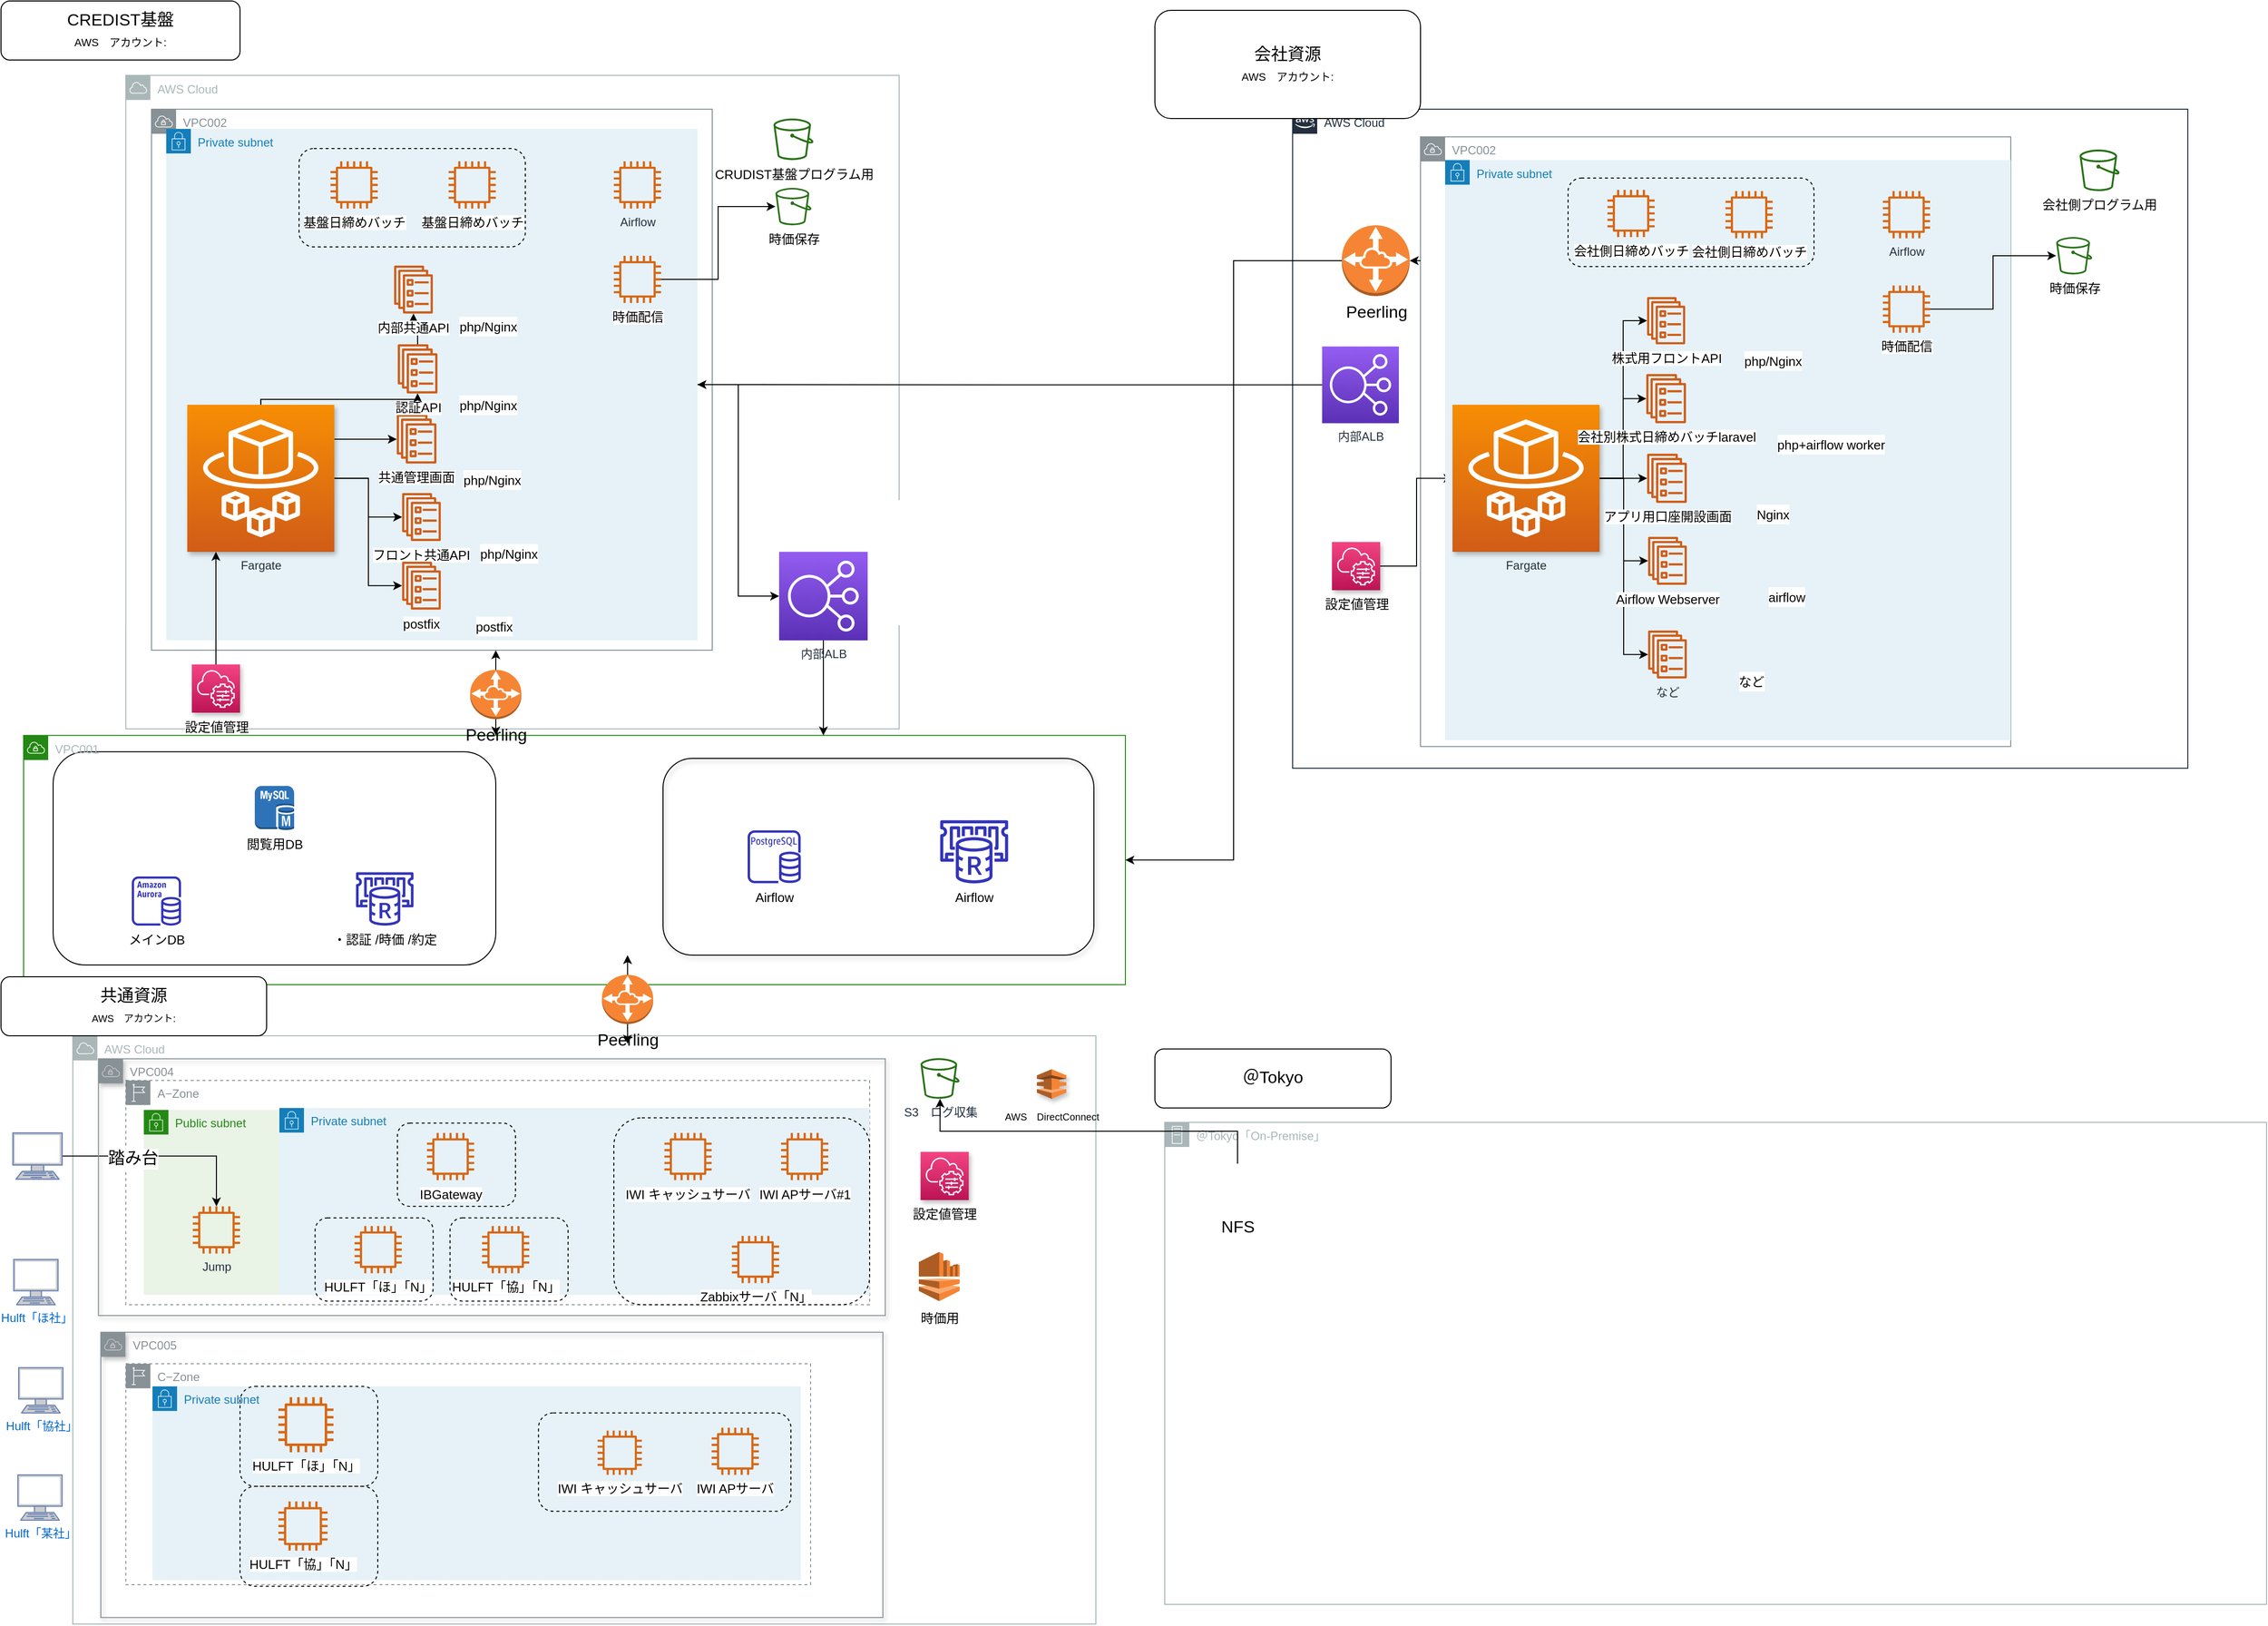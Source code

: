 <mxfile version="13.10.8" type="github">
  <diagram id="iOST615IHTNVgp9ad1BZ" name="ページ1">
    <mxGraphModel dx="1310" dy="762" grid="1" gridSize="10" guides="1" tooltips="1" connect="1" arrows="1" fold="1" page="1" pageScale="1" pageWidth="1169" pageHeight="1654" math="0" shadow="0">
      <root>
        <mxCell id="0" />
        <mxCell id="1" parent="0" />
        <mxCell id="qhyCkcI-EQekB4RhnL2D-282" value="AWS Cloud" style="points=[[0,0],[0.25,0],[0.5,0],[0.75,0],[1,0],[1,0.25],[1,0.5],[1,0.75],[1,1],[0.75,1],[0.5,1],[0.25,1],[0,1],[0,0.75],[0,0.5],[0,0.25]];outlineConnect=0;gradientColor=none;html=1;whiteSpace=wrap;fontSize=12;fontStyle=0;shape=mxgraph.aws4.group;grIcon=mxgraph.aws4.group_aws_cloud_alt;strokeColor=#232F3E;fillColor=none;verticalAlign=top;align=left;spacingLeft=30;fontColor=#232F3E;dashed=0;shadow=0;" vertex="1" parent="1">
          <mxGeometry x="1320" y="110" width="910" height="670" as="geometry" />
        </mxCell>
        <mxCell id="qhyCkcI-EQekB4RhnL2D-229" value="VPC002" style="outlineConnect=0;gradientColor=none;html=1;whiteSpace=wrap;fontSize=12;fontStyle=0;shape=mxgraph.aws4.group;grIcon=mxgraph.aws4.group_vpc;strokeColor=#879196;fillColor=none;verticalAlign=top;align=left;spacingLeft=30;fontColor=#879196;dashed=0;" vertex="1" parent="1">
          <mxGeometry x="1450" y="138.14" width="600" height="619.74" as="geometry" />
        </mxCell>
        <mxCell id="qhyCkcI-EQekB4RhnL2D-194" value="AWS Cloud" style="outlineConnect=0;gradientColor=none;html=1;whiteSpace=wrap;fontSize=12;fontStyle=0;shape=mxgraph.aws4.group;grIcon=mxgraph.aws4.group_aws_cloud;strokeColor=#AAB7B8;fillColor=none;verticalAlign=top;align=left;spacingLeft=30;fontColor=#AAB7B8;dashed=0;shadow=0;" vertex="1" parent="1">
          <mxGeometry x="133.86" y="75.6" width="786.14" height="664.4" as="geometry" />
        </mxCell>
        <mxCell id="qhyCkcI-EQekB4RhnL2D-16" value="" style="rounded=1;whiteSpace=wrap;html=1;fillColor=none;shadow=0;" vertex="1" parent="1">
          <mxGeometry x="60" y="763.31" width="450" height="216.69" as="geometry" />
        </mxCell>
        <mxCell id="qhyCkcI-EQekB4RhnL2D-19" value="" style="rounded=1;whiteSpace=wrap;html=1;shadow=1;fillColor=none;" vertex="1" parent="1">
          <mxGeometry x="680" y="770" width="438" height="200" as="geometry" />
        </mxCell>
        <mxCell id="qhyCkcI-EQekB4RhnL2D-156" value="AWS Cloud" style="outlineConnect=0;gradientColor=none;html=1;whiteSpace=wrap;fontSize=12;fontStyle=0;shape=mxgraph.aws4.group;grIcon=mxgraph.aws4.group_aws_cloud;strokeColor=#AAB7B8;fillColor=none;verticalAlign=top;align=left;spacingLeft=30;fontColor=#AAB7B8;dashed=0;shadow=0;" vertex="1" parent="1">
          <mxGeometry x="80" y="1052" width="1040" height="598" as="geometry" />
        </mxCell>
        <mxCell id="qhyCkcI-EQekB4RhnL2D-147" value="Private subnet" style="points=[[0,0],[0.25,0],[0.5,0],[0.75,0],[1,0],[1,0.25],[1,0.5],[1,0.75],[1,1],[0.75,1],[0.5,1],[0.25,1],[0,1],[0,0.75],[0,0.5],[0,0.25]];outlineConnect=0;gradientColor=none;html=1;whiteSpace=wrap;fontSize=12;fontStyle=0;shape=mxgraph.aws4.group;grIcon=mxgraph.aws4.group_security_group;grStroke=0;strokeColor=#147EBA;fillColor=#E6F2F8;verticalAlign=top;align=left;spacingLeft=30;fontColor=#147EBA;dashed=0;shadow=0;" vertex="1" parent="1">
          <mxGeometry x="161" y="1408.4" width="659" height="197" as="geometry" />
        </mxCell>
        <mxCell id="qhyCkcI-EQekB4RhnL2D-140" value="Public subnet" style="points=[[0,0],[0.25,0],[0.5,0],[0.75,0],[1,0],[1,0.25],[1,0.5],[1,0.75],[1,1],[0.75,1],[0.5,1],[0.25,1],[0,1],[0,0.75],[0,0.5],[0,0.25]];outlineConnect=0;gradientColor=none;html=1;whiteSpace=wrap;fontSize=12;fontStyle=0;shape=mxgraph.aws4.group;grIcon=mxgraph.aws4.group_security_group;grStroke=0;strokeColor=#248814;fillColor=#E9F3E6;verticalAlign=top;align=left;spacingLeft=30;fontColor=#248814;dashed=0;shadow=0;" vertex="1" parent="1">
          <mxGeometry x="152.22" y="1127.4" width="137.78" height="188" as="geometry" />
        </mxCell>
        <mxCell id="qhyCkcI-EQekB4RhnL2D-30" value="A−Zone" style="outlineConnect=0;gradientColor=none;html=1;whiteSpace=wrap;fontSize=12;fontStyle=0;shape=mxgraph.aws4.group;grIcon=mxgraph.aws4.group_region;strokeColor=#879196;fillColor=none;verticalAlign=top;align=left;spacingLeft=30;fontColor=#879196;dashed=1;shadow=0;" vertex="1" parent="1">
          <mxGeometry x="133.86" y="1097.4" width="756.14" height="228" as="geometry" />
        </mxCell>
        <mxCell id="qhyCkcI-EQekB4RhnL2D-141" value="Private subnet" style="points=[[0,0],[0.25,0],[0.5,0],[0.75,0],[1,0],[1,0.25],[1,0.5],[1,0.75],[1,1],[0.75,1],[0.5,1],[0.25,1],[0,1],[0,0.75],[0,0.5],[0,0.25]];outlineConnect=0;gradientColor=none;html=1;whiteSpace=wrap;fontSize=12;fontStyle=0;shape=mxgraph.aws4.group;grIcon=mxgraph.aws4.group_security_group;grStroke=0;strokeColor=#147EBA;fillColor=#E6F2F8;verticalAlign=top;align=left;spacingLeft=30;fontColor=#147EBA;dashed=0;shadow=0;" vertex="1" parent="1">
          <mxGeometry x="290" y="1125.4" width="600" height="190" as="geometry" />
        </mxCell>
        <mxCell id="qhyCkcI-EQekB4RhnL2D-130" value="VPC005" style="outlineConnect=0;gradientColor=none;html=1;whiteSpace=wrap;fontSize=12;fontStyle=0;shape=mxgraph.aws4.group;grIcon=mxgraph.aws4.group_vpc;strokeColor=#879196;fillColor=none;verticalAlign=top;align=left;spacingLeft=30;fontColor=#879196;dashed=0;shadow=1;" vertex="1" parent="1">
          <mxGeometry x="108.5" y="1353.4" width="795" height="290" as="geometry" />
        </mxCell>
        <mxCell id="qhyCkcI-EQekB4RhnL2D-1" value="CREDIST基盤&lt;br&gt;&lt;span style=&quot;font-size: 11px&quot;&gt;AWS　アカウント:&lt;/span&gt;" style="rounded=1;whiteSpace=wrap;html=1;fontSize=17;" vertex="1" parent="1">
          <mxGeometry x="7.03" width="242.97" height="60" as="geometry" />
        </mxCell>
        <mxCell id="qhyCkcI-EQekB4RhnL2D-2" value="VPC002" style="outlineConnect=0;gradientColor=none;html=1;whiteSpace=wrap;fontSize=12;fontStyle=0;shape=mxgraph.aws4.group;grIcon=mxgraph.aws4.group_vpc;strokeColor=#879196;fillColor=none;verticalAlign=top;align=left;spacingLeft=30;fontColor=#879196;dashed=0;" vertex="1" parent="1">
          <mxGeometry x="160" y="110" width="570" height="550" as="geometry" />
        </mxCell>
        <mxCell id="qhyCkcI-EQekB4RhnL2D-8" value="VPC001" style="points=[[0,0],[0.25,0],[0.5,0],[0.75,0],[1,0],[1,0.25],[1,0.5],[1,0.75],[1,1],[0.75,1],[0.5,1],[0.25,1],[0,1],[0,0.75],[0,0.5],[0,0.25]];outlineConnect=0;gradientColor=none;html=1;whiteSpace=wrap;fontSize=12;fontStyle=0;shape=mxgraph.aws4.group;grIcon=mxgraph.aws4.group_vpc;strokeColor=#248814;fillColor=none;verticalAlign=top;align=left;spacingLeft=30;fontColor=#AAB7B8;dashed=0;" vertex="1" parent="1">
          <mxGeometry x="30" y="746.62" width="1120" height="253.38" as="geometry" />
        </mxCell>
        <mxCell id="qhyCkcI-EQekB4RhnL2D-9" value="&lt;span style=&quot;color: rgb(0 , 0 , 0) ; font-family: &amp;#34;arial&amp;#34; ; font-size: 13px ; text-align: left ; background-color: rgb(255 , 255 , 255)&quot;&gt;メインDB&lt;/span&gt;" style="outlineConnect=0;fontColor=#232F3E;gradientColor=none;fillColor=#3334B9;strokeColor=none;dashed=0;verticalLabelPosition=bottom;verticalAlign=top;align=center;html=1;fontSize=12;fontStyle=0;aspect=fixed;pointerEvents=1;shape=mxgraph.aws4.aurora_instance;" vertex="1" parent="1">
          <mxGeometry x="140" y="890" width="50" height="50" as="geometry" />
        </mxCell>
        <mxCell id="qhyCkcI-EQekB4RhnL2D-10" value="&lt;span style=&quot;font-family: &amp;#34;arial&amp;#34; ; font-size: 13px ; text-align: left ; background-color: rgb(255 , 255 , 255)&quot;&gt;閲覧用DB&lt;/span&gt;" style="outlineConnect=0;dashed=0;verticalLabelPosition=bottom;verticalAlign=top;align=center;html=1;shape=mxgraph.aws3.mysql_db_instance;fillColor=#2E73B8;gradientColor=none;" vertex="1" parent="1">
          <mxGeometry x="265" y="798" width="40" height="45" as="geometry" />
        </mxCell>
        <mxCell id="qhyCkcI-EQekB4RhnL2D-14" value="&lt;span style=&quot;color: rgb(0 , 0 , 0) ; font-family: &amp;#34;arial&amp;#34; ; font-size: 13px ; text-align: left ; background-color: rgb(255 , 255 , 255)&quot;&gt;・認証 /時価 /約定&lt;/span&gt;" style="outlineConnect=0;fontColor=#232F3E;gradientColor=none;fillColor=#3334B9;strokeColor=none;dashed=0;verticalLabelPosition=bottom;verticalAlign=top;align=center;html=1;fontSize=12;fontStyle=0;aspect=fixed;pointerEvents=1;shape=mxgraph.aws4.elasticache_for_redis;" vertex="1" parent="1">
          <mxGeometry x="366.43" y="885.69" width="61.39" height="54.31" as="geometry" />
        </mxCell>
        <mxCell id="qhyCkcI-EQekB4RhnL2D-15" value="&lt;span style=&quot;color: rgb(0 , 0 , 0) ; font-family: &amp;#34;arial&amp;#34; ; font-size: 13px ; text-align: left ; background-color: rgb(255 , 255 , 255)&quot;&gt;Airflow&lt;/span&gt;" style="outlineConnect=0;fontColor=#232F3E;gradientColor=none;fillColor=#3334B9;strokeColor=none;dashed=0;verticalLabelPosition=bottom;verticalAlign=top;align=center;html=1;fontSize=12;fontStyle=0;aspect=fixed;pointerEvents=1;shape=mxgraph.aws4.rds_postgresql_instance;" vertex="1" parent="1">
          <mxGeometry x="766" y="843" width="54" height="54" as="geometry" />
        </mxCell>
        <mxCell id="qhyCkcI-EQekB4RhnL2D-17" value="&lt;span style=&quot;color: rgb(0 , 0 , 0) ; font-family: &amp;#34;arial&amp;#34; ; font-size: 13px ; text-align: left ; background-color: rgb(255 , 255 , 255)&quot;&gt;Airflow&lt;/span&gt;" style="outlineConnect=0;fontColor=#232F3E;gradientColor=none;fillColor=#3334B9;strokeColor=none;dashed=0;verticalLabelPosition=bottom;verticalAlign=top;align=center;html=1;fontSize=12;fontStyle=0;aspect=fixed;pointerEvents=1;shape=mxgraph.aws4.elasticache_for_redis;shadow=0;" vertex="1" parent="1">
          <mxGeometry x="960" y="832.85" width="72.53" height="64.15" as="geometry" />
        </mxCell>
        <mxCell id="qhyCkcI-EQekB4RhnL2D-21" value="&lt;font&gt;共通資源&lt;br&gt;&lt;font style=&quot;font-size: 10px&quot;&gt;AWS　アカウント:&lt;/font&gt;&lt;/font&gt;" style="rounded=1;whiteSpace=wrap;html=1;fontSize=17;" vertex="1" parent="1">
          <mxGeometry x="7.03" y="992" width="270" height="60" as="geometry" />
        </mxCell>
        <mxCell id="qhyCkcI-EQekB4RhnL2D-24" value="Jump" style="outlineConnect=0;fontColor=#232F3E;gradientColor=none;fillColor=#D86613;strokeColor=none;dashed=0;verticalLabelPosition=bottom;verticalAlign=top;align=center;html=1;fontSize=12;fontStyle=0;aspect=fixed;pointerEvents=1;shape=mxgraph.aws4.instance2;shadow=0;" vertex="1" parent="1">
          <mxGeometry x="202" y="1225.4" width="48" height="48" as="geometry" />
        </mxCell>
        <mxCell id="qhyCkcI-EQekB4RhnL2D-26" value="&lt;span style=&quot;color: rgb(0 , 0 , 0) ; font-family: &amp;#34;arial&amp;#34; ; font-size: 13px ; text-align: left ; background-color: rgb(255 , 255 , 255)&quot;&gt;HULFT「ほ」「N」&lt;/span&gt;" style="outlineConnect=0;fontColor=#232F3E;gradientColor=none;fillColor=#D86613;strokeColor=none;dashed=0;verticalLabelPosition=bottom;verticalAlign=top;align=center;html=1;fontSize=12;fontStyle=0;aspect=fixed;pointerEvents=1;shape=mxgraph.aws4.instance2;shadow=0;" vertex="1" parent="1">
          <mxGeometry x="366.43" y="1245.4" width="48" height="48" as="geometry" />
        </mxCell>
        <mxCell id="qhyCkcI-EQekB4RhnL2D-27" value="&lt;span style=&quot;color: rgb(0 , 0 , 0) ; font-family: &amp;#34;arial&amp;#34; ; font-size: 13px ; text-align: left ; background-color: rgb(255 , 255 , 255)&quot;&gt;IBGateway&lt;/span&gt;" style="outlineConnect=0;fontColor=#232F3E;gradientColor=none;fillColor=#D86613;strokeColor=none;dashed=0;verticalLabelPosition=bottom;verticalAlign=top;align=center;html=1;fontSize=12;fontStyle=0;aspect=fixed;pointerEvents=1;shape=mxgraph.aws4.instance2;shadow=0;" vertex="1" parent="1">
          <mxGeometry x="440" y="1150.8" width="48" height="48" as="geometry" />
        </mxCell>
        <mxCell id="qhyCkcI-EQekB4RhnL2D-29" value="C−Zone" style="outlineConnect=0;gradientColor=none;html=1;whiteSpace=wrap;fontSize=12;fontStyle=0;shape=mxgraph.aws4.group;grIcon=mxgraph.aws4.group_region;strokeColor=#879196;fillColor=none;verticalAlign=top;align=left;spacingLeft=30;fontColor=#879196;dashed=1;shadow=0;" vertex="1" parent="1">
          <mxGeometry x="133.86" y="1385.4" width="696.14" height="224.6" as="geometry" />
        </mxCell>
        <mxCell id="qhyCkcI-EQekB4RhnL2D-31" value="S3　ログ収集" style="outlineConnect=0;fontColor=#232F3E;gradientColor=none;fillColor=#277116;strokeColor=none;dashed=0;verticalLabelPosition=bottom;verticalAlign=top;align=center;html=1;fontSize=12;fontStyle=0;aspect=fixed;pointerEvents=1;shape=mxgraph.aws4.bucket;shadow=0;" vertex="1" parent="1">
          <mxGeometry x="941.77" y="1074.8" width="39.62" height="41.2" as="geometry" />
        </mxCell>
        <mxCell id="qhyCkcI-EQekB4RhnL2D-40" style="edgeStyle=orthogonalEdgeStyle;rounded=0;orthogonalLoop=1;jettySize=auto;html=1;fontSize=17;" edge="1" parent="1" source="qhyCkcI-EQekB4RhnL2D-38" target="qhyCkcI-EQekB4RhnL2D-24">
          <mxGeometry relative="1" as="geometry" />
        </mxCell>
        <mxCell id="qhyCkcI-EQekB4RhnL2D-41" value="踏み台" style="edgeLabel;html=1;align=center;verticalAlign=middle;resizable=0;points=[];fontSize=17;" vertex="1" connectable="0" parent="qhyCkcI-EQekB4RhnL2D-40">
          <mxGeometry x="-0.312" y="-1" relative="1" as="geometry">
            <mxPoint y="1" as="offset" />
          </mxGeometry>
        </mxCell>
        <mxCell id="qhyCkcI-EQekB4RhnL2D-38" value="" style="fontColor=#0066CC;verticalAlign=top;verticalLabelPosition=bottom;labelPosition=center;align=center;html=1;outlineConnect=0;fillColor=#CCCCCC;strokeColor=#6881B3;gradientColor=none;gradientDirection=north;strokeWidth=2;shape=mxgraph.networks.terminal;shadow=0;" vertex="1" parent="1">
          <mxGeometry x="19.14" y="1150.8" width="50" height="47" as="geometry" />
        </mxCell>
        <mxCell id="qhyCkcI-EQekB4RhnL2D-43" value="Hulft「ほ社」" style="fontColor=#0066CC;verticalAlign=top;verticalLabelPosition=bottom;labelPosition=center;align=center;html=1;outlineConnect=0;fillColor=#CCCCCC;strokeColor=#6881B3;gradientColor=none;gradientDirection=north;strokeWidth=2;shape=mxgraph.networks.terminal;shadow=0;" vertex="1" parent="1">
          <mxGeometry x="20" y="1279.4" width="45" height="46" as="geometry" />
        </mxCell>
        <mxCell id="qhyCkcI-EQekB4RhnL2D-44" value="＠Tokyo「On-Premise」" style="outlineConnect=0;gradientColor=none;html=1;whiteSpace=wrap;fontSize=12;fontStyle=0;shape=mxgraph.aws4.group;grIcon=mxgraph.aws4.group_on_premise;strokeColor=#AAB7B8;fillColor=none;verticalAlign=top;align=left;spacingLeft=30;fontColor=#AAB7B8;dashed=0;shadow=0;" vertex="1" parent="1">
          <mxGeometry x="1190" y="1140" width="1120" height="490" as="geometry" />
        </mxCell>
        <mxCell id="qhyCkcI-EQekB4RhnL2D-139" style="edgeStyle=elbowEdgeStyle;rounded=0;orthogonalLoop=1;jettySize=auto;elbow=vertical;html=1;fontSize=17;" edge="1" parent="1" source="qhyCkcI-EQekB4RhnL2D-45" target="qhyCkcI-EQekB4RhnL2D-31">
          <mxGeometry relative="1" as="geometry" />
        </mxCell>
        <mxCell id="qhyCkcI-EQekB4RhnL2D-45" value="NFS" style="shape=image;html=1;verticalAlign=top;verticalLabelPosition=bottom;labelBackgroundColor=#ffffff;imageAspect=0;aspect=fixed;image=https://cdn2.iconfinder.com/data/icons/stilllife/48x48/filesystems/gnome-fs-nfs.png;shadow=0;fillColor=none;fontSize=17;" vertex="1" parent="1">
          <mxGeometry x="1240" y="1182" width="48" height="48" as="geometry" />
        </mxCell>
        <mxCell id="qhyCkcI-EQekB4RhnL2D-58" value="&lt;span style=&quot;color: rgb(0 , 0 , 0) ; font-family: &amp;#34;arial&amp;#34; ; font-size: 13px ; text-align: left ; background-color: rgb(255 , 255 , 255)&quot;&gt;時価保存&lt;/span&gt;" style="outlineConnect=0;fontColor=#232F3E;gradientColor=none;fillColor=#277116;strokeColor=none;dashed=0;verticalLabelPosition=bottom;verticalAlign=top;align=center;html=1;fontSize=12;fontStyle=0;aspect=fixed;pointerEvents=1;shape=mxgraph.aws4.bucket;shadow=0;" vertex="1" parent="1">
          <mxGeometry x="794.3" y="189.96" width="36.54" height="38" as="geometry" />
        </mxCell>
        <mxCell id="qhyCkcI-EQekB4RhnL2D-59" value="&lt;span style=&quot;color: rgb(0 , 0 , 0) ; font-family: &amp;#34;arial&amp;#34; ; font-size: 13px ; text-align: left ; background-color: rgb(255 , 255 , 255)&quot;&gt;設定値管理&lt;/span&gt;" style="outlineConnect=0;fontColor=#232F3E;gradientColor=#F34482;gradientDirection=north;fillColor=#BC1356;strokeColor=#ffffff;dashed=0;verticalLabelPosition=bottom;verticalAlign=top;align=center;html=1;fontSize=12;fontStyle=0;aspect=fixed;shape=mxgraph.aws4.resourceIcon;resIcon=mxgraph.aws4.systems_manager;shadow=1;" vertex="1" parent="1">
          <mxGeometry x="201.0" y="674.5" width="49" height="49" as="geometry" />
        </mxCell>
        <mxCell id="qhyCkcI-EQekB4RhnL2D-60" value="&lt;span style=&quot;color: rgb(0 , 0 , 0) ; font-family: &amp;#34;arial&amp;#34; ; font-size: 13px ; text-align: left ; background-color: rgb(255 , 255 , 255)&quot;&gt;CRUDIST基盤プログラム用&lt;/span&gt;" style="outlineConnect=0;fontColor=#232F3E;gradientColor=none;fillColor=#277116;strokeColor=none;dashed=0;verticalLabelPosition=bottom;verticalAlign=top;align=center;html=1;fontSize=12;fontStyle=0;aspect=fixed;pointerEvents=1;shape=mxgraph.aws4.bucket;shadow=0;" vertex="1" parent="1">
          <mxGeometry x="792.27" y="119.5" width="40.6" height="42.2" as="geometry" />
        </mxCell>
        <mxCell id="qhyCkcI-EQekB4RhnL2D-161" style="edgeStyle=elbowEdgeStyle;rounded=0;orthogonalLoop=1;jettySize=auto;elbow=vertical;html=1;exitX=0.5;exitY=1;exitDx=0;exitDy=0;exitPerimeter=0;fontSize=17;" edge="1" parent="1" source="qhyCkcI-EQekB4RhnL2D-67" target="qhyCkcI-EQekB4RhnL2D-156">
          <mxGeometry relative="1" as="geometry" />
        </mxCell>
        <mxCell id="qhyCkcI-EQekB4RhnL2D-67" value="&lt;font style=&quot;font-size: 10px&quot;&gt;AWS　DirectConnect&lt;/font&gt;" style="outlineConnect=0;dashed=0;verticalLabelPosition=bottom;verticalAlign=top;align=center;html=1;shape=mxgraph.aws3.direct_connect;fillColor=#F58536;gradientColor=none;shadow=1;fontSize=17;" vertex="1" parent="1">
          <mxGeometry x="1060" y="1086" width="30" height="30" as="geometry" />
        </mxCell>
        <mxCell id="qhyCkcI-EQekB4RhnL2D-68" value="&lt;span style=&quot;color: rgb(0 , 0 , 0) ; font-family: &amp;#34;arial&amp;#34; ; font-size: 13px ; text-align: left ; background-color: rgb(255 , 255 , 255)&quot;&gt;IWI キャッシュサーバ&lt;/span&gt;" style="outlineConnect=0;fontColor=#232F3E;gradientColor=none;fillColor=#D86613;strokeColor=none;dashed=0;verticalLabelPosition=bottom;verticalAlign=top;align=center;html=1;fontSize=12;fontStyle=0;aspect=fixed;pointerEvents=1;shape=mxgraph.aws4.instance2;shadow=0;" vertex="1" parent="1">
          <mxGeometry x="681.39" y="1150.8" width="48" height="48" as="geometry" />
        </mxCell>
        <mxCell id="qhyCkcI-EQekB4RhnL2D-69" value="&lt;span style=&quot;font-family: &amp;#34;arial&amp;#34; ; font-size: 13px ; text-align: left ; background-color: rgb(255 , 255 , 255)&quot;&gt;時価用&lt;/span&gt;" style="outlineConnect=0;dashed=0;verticalLabelPosition=bottom;verticalAlign=top;align=center;html=1;shape=mxgraph.aws3.kinesis;fillColor=#F58534;gradientColor=none;shadow=0;fontSize=17;" vertex="1" parent="1">
          <mxGeometry x="940" y="1271.7" width="41.5" height="50" as="geometry" />
        </mxCell>
        <mxCell id="qhyCkcI-EQekB4RhnL2D-70" value="&lt;span style=&quot;color: rgb(0 , 0 , 0) ; font-family: &amp;#34;arial&amp;#34; ; font-size: 13px ; text-align: left ; background-color: rgb(255 , 255 , 255)&quot;&gt;IWI APサーバ#1&lt;/span&gt;" style="outlineConnect=0;fontColor=#232F3E;gradientColor=none;fillColor=#D86613;strokeColor=none;dashed=0;verticalLabelPosition=bottom;verticalAlign=top;align=center;html=1;fontSize=12;fontStyle=0;aspect=fixed;pointerEvents=1;shape=mxgraph.aws4.instance2;shadow=0;" vertex="1" parent="1">
          <mxGeometry x="800" y="1150.8" width="48" height="48" as="geometry" />
        </mxCell>
        <mxCell id="qhyCkcI-EQekB4RhnL2D-71" value="&lt;span style=&quot;color: rgb(0 , 0 , 0) ; font-family: &amp;#34;arial&amp;#34; ; font-size: 13px ; text-align: left ; background-color: rgb(255 , 255 , 255)&quot;&gt;Zabbixサーバ「N」&lt;/span&gt;" style="outlineConnect=0;fontColor=#232F3E;gradientColor=none;fillColor=#D86613;strokeColor=none;dashed=0;verticalLabelPosition=bottom;verticalAlign=top;align=center;html=1;fontSize=12;fontStyle=0;aspect=fixed;pointerEvents=1;shape=mxgraph.aws4.instance2;shadow=0;" vertex="1" parent="1">
          <mxGeometry x="750" y="1255.4" width="48" height="48" as="geometry" />
        </mxCell>
        <mxCell id="qhyCkcI-EQekB4RhnL2D-72" value="&lt;span style=&quot;color: rgb(0 , 0 , 0) ; font-family: &amp;#34;arial&amp;#34; ; font-size: 13px ; text-align: left ; background-color: rgb(255 , 255 , 255)&quot;&gt;HULFT「協」「N」&lt;/span&gt;" style="outlineConnect=0;fontColor=#232F3E;gradientColor=none;fillColor=#D86613;strokeColor=none;dashed=0;verticalLabelPosition=bottom;verticalAlign=top;align=center;html=1;fontSize=12;fontStyle=0;aspect=fixed;pointerEvents=1;shape=mxgraph.aws4.instance2;shadow=0;" vertex="1" parent="1">
          <mxGeometry x="496" y="1245.4" width="48" height="48" as="geometry" />
        </mxCell>
        <mxCell id="qhyCkcI-EQekB4RhnL2D-73" value="&lt;span style=&quot;color: rgb(0 , 0 , 0) ; font-family: &amp;#34;arial&amp;#34; ; font-size: 13px ; text-align: left ; background-color: rgb(255 , 255 , 255)&quot;&gt;HULFT「協」「N」&lt;/span&gt;" style="outlineConnect=0;fontColor=#232F3E;gradientColor=none;fillColor=#D86613;strokeColor=none;dashed=0;verticalLabelPosition=bottom;verticalAlign=top;align=center;html=1;fontSize=12;fontStyle=0;aspect=fixed;pointerEvents=1;shape=mxgraph.aws4.instance2;shadow=0;" vertex="1" parent="1">
          <mxGeometry x="289" y="1525.4" width="50" height="50" as="geometry" />
        </mxCell>
        <mxCell id="qhyCkcI-EQekB4RhnL2D-74" value="&lt;span style=&quot;color: rgb(0 , 0 , 0) ; font-family: &amp;#34;arial&amp;#34; ; font-size: 13px ; text-align: left ; background-color: rgb(255 , 255 , 255)&quot;&gt;HULFT「ほ」「N」&lt;/span&gt;" style="outlineConnect=0;fontColor=#232F3E;gradientColor=none;fillColor=#D86613;strokeColor=none;dashed=0;verticalLabelPosition=bottom;verticalAlign=top;align=center;html=1;fontSize=12;fontStyle=0;aspect=fixed;pointerEvents=1;shape=mxgraph.aws4.instance2;shadow=0;" vertex="1" parent="1">
          <mxGeometry x="289" y="1419.4" width="56" height="56" as="geometry" />
        </mxCell>
        <mxCell id="qhyCkcI-EQekB4RhnL2D-75" value="&lt;span style=&quot;color: rgb(0 , 0 , 0) ; font-family: &amp;#34;arial&amp;#34; ; font-size: 13px ; text-align: left ; background-color: rgb(255 , 255 , 255)&quot;&gt;IWI キャッシュサーバ&lt;/span&gt;" style="outlineConnect=0;fontColor=#232F3E;gradientColor=none;fillColor=#D86613;strokeColor=none;dashed=0;verticalLabelPosition=bottom;verticalAlign=top;align=center;html=1;fontSize=12;fontStyle=0;aspect=fixed;pointerEvents=1;shape=mxgraph.aws4.instance2;shadow=0;" vertex="1" parent="1">
          <mxGeometry x="613.46" y="1453.4" width="45.03" height="45.03" as="geometry" />
        </mxCell>
        <mxCell id="qhyCkcI-EQekB4RhnL2D-76" value="&lt;span style=&quot;color: rgb(0 , 0 , 0) ; font-family: &amp;#34;arial&amp;#34; ; font-size: 13px ; text-align: left ; background-color: rgb(255 , 255 , 255)&quot;&gt;IWI APサーバ&lt;/span&gt;" style="outlineConnect=0;fontColor=#232F3E;gradientColor=none;fillColor=#D86613;strokeColor=none;dashed=0;verticalLabelPosition=bottom;verticalAlign=top;align=center;html=1;fontSize=12;fontStyle=0;aspect=fixed;pointerEvents=1;shape=mxgraph.aws4.instance2;shadow=0;" vertex="1" parent="1">
          <mxGeometry x="729.39" y="1450.43" width="48" height="48" as="geometry" />
        </mxCell>
        <mxCell id="qhyCkcI-EQekB4RhnL2D-176" style="edgeStyle=elbowEdgeStyle;rounded=0;orthogonalLoop=1;jettySize=auto;html=1;fontSize=17;" edge="1" parent="1" source="qhyCkcI-EQekB4RhnL2D-79" target="qhyCkcI-EQekB4RhnL2D-8">
          <mxGeometry relative="1" as="geometry" />
        </mxCell>
        <mxCell id="qhyCkcI-EQekB4RhnL2D-192" style="edgeStyle=elbowEdgeStyle;rounded=0;orthogonalLoop=1;jettySize=auto;html=1;fontSize=17;" edge="1" parent="1" source="qhyCkcI-EQekB4RhnL2D-79" target="qhyCkcI-EQekB4RhnL2D-2">
          <mxGeometry relative="1" as="geometry" />
        </mxCell>
        <mxCell id="qhyCkcI-EQekB4RhnL2D-79" value="Peerling" style="outlineConnect=0;dashed=0;verticalLabelPosition=bottom;verticalAlign=top;align=center;html=1;shape=mxgraph.aws3.vpc_peering;fillColor=#F58534;gradientColor=none;shadow=0;fontSize=17;" vertex="1" parent="1">
          <mxGeometry x="483.93" y="680" width="52.13" height="50" as="geometry" />
        </mxCell>
        <mxCell id="qhyCkcI-EQekB4RhnL2D-89" value="Hulft「協社」" style="fontColor=#0066CC;verticalAlign=top;verticalLabelPosition=bottom;labelPosition=center;align=center;html=1;outlineConnect=0;fillColor=#CCCCCC;strokeColor=#6881B3;gradientColor=none;gradientDirection=north;strokeWidth=2;shape=mxgraph.networks.terminal;shadow=0;" vertex="1" parent="1">
          <mxGeometry x="25" y="1389.4" width="45" height="46" as="geometry" />
        </mxCell>
        <mxCell id="qhyCkcI-EQekB4RhnL2D-91" value="会社資源&lt;br&gt;&lt;font style=&quot;font-size: 11px&quot;&gt;AWS　アカウント:&lt;/font&gt;" style="rounded=1;whiteSpace=wrap;html=1;fontSize=17;" vertex="1" parent="1">
          <mxGeometry x="1180" y="9.5" width="270" height="110" as="geometry" />
        </mxCell>
        <mxCell id="qhyCkcI-EQekB4RhnL2D-95" value="&lt;div style=&quot;text-align: left&quot;&gt;＠Tokyo&lt;/div&gt;" style="rounded=1;whiteSpace=wrap;html=1;fontSize=17;" vertex="1" parent="1">
          <mxGeometry x="1180" y="1065.4" width="240" height="60" as="geometry" />
        </mxCell>
        <mxCell id="qhyCkcI-EQekB4RhnL2D-106" style="edgeStyle=elbowEdgeStyle;rounded=0;orthogonalLoop=1;jettySize=auto;elbow=vertical;html=1;fontSize=17;" edge="1" parent="1" source="qhyCkcI-EQekB4RhnL2D-104">
          <mxGeometry relative="1" as="geometry">
            <mxPoint x="643.935" y="970" as="targetPoint" />
          </mxGeometry>
        </mxCell>
        <mxCell id="qhyCkcI-EQekB4RhnL2D-104" value="Peerling" style="outlineConnect=0;dashed=0;verticalLabelPosition=bottom;verticalAlign=top;align=center;html=1;shape=mxgraph.aws3.vpc_peering;fillColor=#F58534;gradientColor=none;shadow=0;fontSize=17;" vertex="1" parent="1">
          <mxGeometry x="617.87" y="990" width="52.13" height="50" as="geometry" />
        </mxCell>
        <mxCell id="qhyCkcI-EQekB4RhnL2D-288" style="edgeStyle=elbowEdgeStyle;rounded=0;orthogonalLoop=1;jettySize=auto;html=1;fontSize=17;" edge="1" parent="1" source="qhyCkcI-EQekB4RhnL2D-120" target="qhyCkcI-EQekB4RhnL2D-286">
          <mxGeometry relative="1" as="geometry" />
        </mxCell>
        <mxCell id="qhyCkcI-EQekB4RhnL2D-120" value="Private subnet" style="points=[[0,0],[0.25,0],[0.5,0],[0.75,0],[1,0],[1,0.25],[1,0.5],[1,0.75],[1,1],[0.75,1],[0.5,1],[0.25,1],[0,1],[0,0.75],[0,0.5],[0,0.25]];outlineConnect=0;gradientColor=none;html=1;whiteSpace=wrap;fontSize=12;fontStyle=0;shape=mxgraph.aws4.group;grIcon=mxgraph.aws4.group_security_group;grStroke=0;strokeColor=#147EBA;fillColor=#E6F2F8;verticalAlign=top;align=left;spacingLeft=30;fontColor=#147EBA;dashed=0;shadow=0;" vertex="1" parent="1">
          <mxGeometry x="175" y="130" width="540" height="520" as="geometry" />
        </mxCell>
        <mxCell id="qhyCkcI-EQekB4RhnL2D-6" value="&lt;span style=&quot;color: rgb(0 , 0 , 0) ; font-family: &amp;#34;arial&amp;#34; ; font-size: 13px ; text-align: left ; background-color: rgb(255 , 255 , 255)&quot;&gt;基盤日締めバッチ&lt;/span&gt;" style="outlineConnect=0;fontColor=#232F3E;gradientColor=none;fillColor=#D86613;strokeColor=none;dashed=0;verticalLabelPosition=bottom;verticalAlign=top;align=center;html=1;fontSize=12;fontStyle=0;aspect=fixed;pointerEvents=1;shape=mxgraph.aws4.instance2;" vertex="1" parent="1">
          <mxGeometry x="342.0" y="163" width="48" height="48" as="geometry" />
        </mxCell>
        <mxCell id="qhyCkcI-EQekB4RhnL2D-56" value="&lt;span style=&quot;color: rgb(0 , 0 , 0) ; font-family: &amp;#34;arial&amp;#34; ; font-size: 13px ; text-align: left ; background-color: rgb(255 , 255 , 255)&quot;&gt;基盤日締めバッチ&lt;/span&gt;" style="outlineConnect=0;fontColor=#232F3E;gradientColor=none;fillColor=#D86613;strokeColor=none;dashed=0;verticalLabelPosition=bottom;verticalAlign=top;align=center;html=1;fontSize=12;fontStyle=0;aspect=fixed;pointerEvents=1;shape=mxgraph.aws4.instance2;" vertex="1" parent="1">
          <mxGeometry x="462.0" y="163" width="48" height="48" as="geometry" />
        </mxCell>
        <mxCell id="qhyCkcI-EQekB4RhnL2D-5" value="Airflow" style="outlineConnect=0;fontColor=#232F3E;gradientColor=none;fillColor=#D86613;strokeColor=none;dashed=0;verticalLabelPosition=bottom;verticalAlign=top;align=center;html=1;fontSize=12;fontStyle=0;aspect=fixed;pointerEvents=1;shape=mxgraph.aws4.instance2;" vertex="1" parent="1">
          <mxGeometry x="630" y="163" width="48" height="48" as="geometry" />
        </mxCell>
        <mxCell id="qhyCkcI-EQekB4RhnL2D-125" style="edgeStyle=elbowEdgeStyle;rounded=0;orthogonalLoop=1;jettySize=auto;elbow=vertical;html=1;fontSize=17;" edge="1" parent="1" source="qhyCkcI-EQekB4RhnL2D-133" target="qhyCkcI-EQekB4RhnL2D-124">
          <mxGeometry relative="1" as="geometry" />
        </mxCell>
        <mxCell id="qhyCkcI-EQekB4RhnL2D-126" style="edgeStyle=elbowEdgeStyle;rounded=0;orthogonalLoop=1;jettySize=auto;elbow=vertical;html=1;fontSize=17;" edge="1" parent="1" source="qhyCkcI-EQekB4RhnL2D-61" target="qhyCkcI-EQekB4RhnL2D-123">
          <mxGeometry relative="1" as="geometry" />
        </mxCell>
        <mxCell id="qhyCkcI-EQekB4RhnL2D-134" style="edgeStyle=elbowEdgeStyle;rounded=0;orthogonalLoop=1;jettySize=auto;elbow=vertical;html=1;fontSize=17;" edge="1" parent="1" source="qhyCkcI-EQekB4RhnL2D-61" target="qhyCkcI-EQekB4RhnL2D-133">
          <mxGeometry relative="1" as="geometry" />
        </mxCell>
        <mxCell id="qhyCkcI-EQekB4RhnL2D-174" style="edgeStyle=elbowEdgeStyle;rounded=0;orthogonalLoop=1;jettySize=auto;html=1;fontSize=17;" edge="1" parent="1" source="qhyCkcI-EQekB4RhnL2D-61" target="qhyCkcI-EQekB4RhnL2D-168">
          <mxGeometry relative="1" as="geometry" />
        </mxCell>
        <mxCell id="qhyCkcI-EQekB4RhnL2D-175" style="edgeStyle=elbowEdgeStyle;rounded=0;orthogonalLoop=1;jettySize=auto;html=1;fontSize=17;" edge="1" parent="1" source="qhyCkcI-EQekB4RhnL2D-61" target="qhyCkcI-EQekB4RhnL2D-170">
          <mxGeometry relative="1" as="geometry" />
        </mxCell>
        <mxCell id="qhyCkcI-EQekB4RhnL2D-61" value="Fargate" style="outlineConnect=0;fontColor=#232F3E;gradientColor=#F78E04;gradientDirection=north;fillColor=#D05C17;strokeColor=#ffffff;dashed=0;verticalLabelPosition=bottom;verticalAlign=top;align=center;html=1;fontSize=12;fontStyle=0;aspect=fixed;shape=mxgraph.aws4.resourceIcon;resIcon=mxgraph.aws4.fargate;shadow=1;" vertex="1" parent="1">
          <mxGeometry x="196.37" y="410.52" width="149.48" height="149.48" as="geometry" />
        </mxCell>
        <mxCell id="qhyCkcI-EQekB4RhnL2D-123" value="&lt;span style=&quot;color: rgb(0 , 0 , 0) ; font-family: &amp;#34;arial&amp;#34; ; font-size: 13px ; text-align: left ; background-color: rgb(255 , 255 , 255)&quot;&gt;共通管理画面&lt;/span&gt;" style="outlineConnect=0;fontColor=#232F3E;gradientColor=none;fillColor=#D05C17;strokeColor=none;dashed=0;verticalLabelPosition=bottom;verticalAlign=top;align=center;html=1;fontSize=12;fontStyle=0;aspect=fixed;pointerEvents=1;shape=mxgraph.aws4.ecs_service;shadow=0;" vertex="1" parent="1">
          <mxGeometry x="408.97" y="420.26" width="41.03" height="50" as="geometry" />
        </mxCell>
        <mxCell id="qhyCkcI-EQekB4RhnL2D-124" value="&lt;span style=&quot;color: rgb(0 , 0 , 0) ; font-family: &amp;#34;arial&amp;#34; ; font-size: 13px ; text-align: left ; background-color: rgb(255 , 255 , 255)&quot;&gt;内部共通API&lt;/span&gt;" style="outlineConnect=0;fontColor=#232F3E;gradientColor=none;fillColor=#D05C17;strokeColor=none;dashed=0;verticalLabelPosition=bottom;verticalAlign=top;align=center;html=1;fontSize=12;fontStyle=0;aspect=fixed;pointerEvents=1;shape=mxgraph.aws4.ecs_service;shadow=0;" vertex="1" parent="1">
          <mxGeometry x="406.31" y="269.02" width="40" height="48.75" as="geometry" />
        </mxCell>
        <mxCell id="qhyCkcI-EQekB4RhnL2D-132" value="&lt;span style=&quot;color: rgb(0 , 0 , 0) ; font-family: &amp;#34;arial&amp;#34; ; font-size: 13px ; text-align: left ; background-color: rgb(255 , 255 , 255)&quot;&gt;設定値管理&lt;/span&gt;" style="outlineConnect=0;fontColor=#232F3E;gradientColor=#F34482;gradientDirection=north;fillColor=#BC1356;strokeColor=#ffffff;dashed=0;verticalLabelPosition=bottom;verticalAlign=top;align=center;html=1;fontSize=12;fontStyle=0;aspect=fixed;shape=mxgraph.aws4.resourceIcon;resIcon=mxgraph.aws4.systems_manager;shadow=1;" vertex="1" parent="1">
          <mxGeometry x="941.77" y="1170" width="49" height="49" as="geometry" />
        </mxCell>
        <mxCell id="qhyCkcI-EQekB4RhnL2D-292" style="edgeStyle=elbowEdgeStyle;rounded=0;orthogonalLoop=1;jettySize=auto;html=1;fontSize=17;" edge="1" parent="1" source="qhyCkcI-EQekB4RhnL2D-136" target="qhyCkcI-EQekB4RhnL2D-58">
          <mxGeometry relative="1" as="geometry" />
        </mxCell>
        <mxCell id="qhyCkcI-EQekB4RhnL2D-136" value="&lt;span style=&quot;color: rgb(0 , 0 , 0) ; font-family: &amp;#34;arial&amp;#34; ; font-size: 13px ; text-align: left ; background-color: rgb(255 , 255 , 255)&quot;&gt;時価配信&lt;/span&gt;" style="outlineConnect=0;fontColor=#232F3E;gradientColor=none;fillColor=#D86613;strokeColor=none;dashed=1;verticalLabelPosition=bottom;verticalAlign=top;align=center;html=1;fontSize=12;fontStyle=0;aspect=fixed;pointerEvents=1;shape=mxgraph.aws4.instance2;" vertex="1" parent="1">
          <mxGeometry x="630" y="259" width="48" height="48" as="geometry" />
        </mxCell>
        <mxCell id="qhyCkcI-EQekB4RhnL2D-22" value="VPC004" style="outlineConnect=0;gradientColor=none;html=1;whiteSpace=wrap;fontSize=12;fontStyle=0;shape=mxgraph.aws4.group;grIcon=mxgraph.aws4.group_vpc;strokeColor=#879196;fillColor=none;verticalAlign=top;align=left;spacingLeft=30;fontColor=#879196;dashed=0;shadow=1;" vertex="1" parent="1">
          <mxGeometry x="106.09" y="1075.4" width="799.81" height="261" as="geometry" />
        </mxCell>
        <mxCell id="qhyCkcI-EQekB4RhnL2D-148" value="" style="rounded=1;whiteSpace=wrap;html=1;shadow=0;dashed=1;fillColor=none;fontSize=17;" vertex="1" parent="1">
          <mxGeometry x="553.39" y="1435.4" width="256.61" height="100" as="geometry" />
        </mxCell>
        <mxCell id="qhyCkcI-EQekB4RhnL2D-149" value="" style="rounded=1;whiteSpace=wrap;html=1;shadow=0;dashed=1;fillColor=none;fontSize=17;" vertex="1" parent="1">
          <mxGeometry x="250" y="1408.4" width="140" height="101.6" as="geometry" />
        </mxCell>
        <mxCell id="qhyCkcI-EQekB4RhnL2D-150" value="" style="rounded=1;whiteSpace=wrap;html=1;shadow=0;dashed=1;fillColor=none;fontSize=17;" vertex="1" parent="1">
          <mxGeometry x="410" y="1140.8" width="120" height="84.6" as="geometry" />
        </mxCell>
        <mxCell id="qhyCkcI-EQekB4RhnL2D-151" value="" style="rounded=1;whiteSpace=wrap;html=1;shadow=0;dashed=1;fillColor=none;fontSize=17;" vertex="1" parent="1">
          <mxGeometry x="630" y="1135.4" width="260" height="190" as="geometry" />
        </mxCell>
        <mxCell id="qhyCkcI-EQekB4RhnL2D-152" value="Hulft「某社」" style="fontColor=#0066CC;verticalAlign=top;verticalLabelPosition=bottom;labelPosition=center;align=center;html=1;outlineConnect=0;fillColor=#CCCCCC;strokeColor=#6881B3;gradientColor=none;gradientDirection=north;strokeWidth=2;shape=mxgraph.networks.terminal;shadow=0;" vertex="1" parent="1">
          <mxGeometry x="24.14" y="1498.43" width="45" height="46" as="geometry" />
        </mxCell>
        <mxCell id="qhyCkcI-EQekB4RhnL2D-153" value="" style="rounded=1;whiteSpace=wrap;html=1;shadow=0;dashed=1;fillColor=none;fontSize=17;" vertex="1" parent="1">
          <mxGeometry x="250" y="1510" width="140" height="101.6" as="geometry" />
        </mxCell>
        <mxCell id="qhyCkcI-EQekB4RhnL2D-154" value="" style="rounded=1;whiteSpace=wrap;html=1;shadow=0;dashed=1;fillColor=none;fontSize=17;" vertex="1" parent="1">
          <mxGeometry x="326.31" y="1237.1" width="120" height="84.6" as="geometry" />
        </mxCell>
        <mxCell id="qhyCkcI-EQekB4RhnL2D-155" value="" style="rounded=1;whiteSpace=wrap;html=1;shadow=0;dashed=1;fillColor=none;fontSize=17;" vertex="1" parent="1">
          <mxGeometry x="463.46" y="1237.1" width="120" height="84.6" as="geometry" />
        </mxCell>
        <mxCell id="qhyCkcI-EQekB4RhnL2D-165" style="edgeStyle=elbowEdgeStyle;rounded=0;orthogonalLoop=1;jettySize=auto;elbow=vertical;html=1;entryX=0.5;entryY=1.4;entryDx=0;entryDy=0;entryPerimeter=0;fontSize=17;" edge="1" parent="1" source="qhyCkcI-EQekB4RhnL2D-104" target="qhyCkcI-EQekB4RhnL2D-104">
          <mxGeometry relative="1" as="geometry" />
        </mxCell>
        <mxCell id="qhyCkcI-EQekB4RhnL2D-168" value="&lt;span style=&quot;color: rgb(0 , 0 , 0) ; font-family: &amp;#34;arial&amp;#34; ; font-size: 13px ; text-align: left ; background-color: rgb(255 , 255 , 255)&quot;&gt;フロント共通API&lt;/span&gt;" style="outlineConnect=0;fontColor=#232F3E;gradientColor=none;fillColor=#D05C17;strokeColor=none;dashed=0;verticalLabelPosition=bottom;verticalAlign=top;align=center;html=1;fontSize=12;fontStyle=0;aspect=fixed;pointerEvents=1;shape=mxgraph.aws4.ecs_service;shadow=0;" vertex="1" parent="1">
          <mxGeometry x="414.43" y="500.26" width="40" height="48.75" as="geometry" />
        </mxCell>
        <mxCell id="qhyCkcI-EQekB4RhnL2D-170" value="&lt;span style=&quot;color: rgb(0 , 0 , 0) ; font-family: &amp;#34;arial&amp;#34; ; font-size: 13px ; text-align: left ; background-color: rgb(255 , 255 , 255)&quot;&gt;postfix&lt;/span&gt;" style="outlineConnect=0;fontColor=#232F3E;gradientColor=none;fillColor=#D05C17;strokeColor=none;dashed=0;verticalLabelPosition=bottom;verticalAlign=top;align=center;html=1;fontSize=12;fontStyle=0;aspect=fixed;pointerEvents=1;shape=mxgraph.aws4.ecs_service;shadow=0;" vertex="1" parent="1">
          <mxGeometry x="414.43" y="570" width="40" height="48.75" as="geometry" />
        </mxCell>
        <mxCell id="qhyCkcI-EQekB4RhnL2D-133" value="&lt;span style=&quot;color: rgb(0 , 0 , 0) ; font-family: &amp;#34;arial&amp;#34; ; font-size: 13px ; text-align: left ; background-color: rgb(255 , 255 , 255)&quot;&gt;認証API&lt;/span&gt;" style="outlineConnect=0;fontColor=#232F3E;gradientColor=none;fillColor=#D05C17;strokeColor=none;dashed=0;verticalLabelPosition=bottom;verticalAlign=top;align=center;html=1;fontSize=12;fontStyle=0;aspect=fixed;pointerEvents=1;shape=mxgraph.aws4.ecs_service;shadow=0;" vertex="1" parent="1">
          <mxGeometry x="410" y="349" width="41.03" height="50" as="geometry" />
        </mxCell>
        <mxCell id="qhyCkcI-EQekB4RhnL2D-177" style="edgeStyle=elbowEdgeStyle;rounded=0;orthogonalLoop=1;jettySize=auto;elbow=vertical;html=1;fontSize=17;" edge="1" parent="1" source="qhyCkcI-EQekB4RhnL2D-61" target="qhyCkcI-EQekB4RhnL2D-133">
          <mxGeometry relative="1" as="geometry">
            <mxPoint x="271.11" y="410.52" as="sourcePoint" />
            <mxPoint x="430" y="324.25" as="targetPoint" />
          </mxGeometry>
        </mxCell>
        <mxCell id="qhyCkcI-EQekB4RhnL2D-178" value="" style="rounded=1;whiteSpace=wrap;html=1;shadow=0;dashed=1;fillColor=none;fontSize=17;" vertex="1" parent="1">
          <mxGeometry x="310" y="150" width="230" height="100" as="geometry" />
        </mxCell>
        <mxCell id="qhyCkcI-EQekB4RhnL2D-179" value="&lt;span style=&quot;font-family: &amp;#34;arial&amp;#34; ; font-size: 13px ; text-align: left&quot;&gt;php/Nginx&lt;/span&gt;" style="shape=image;html=1;verticalAlign=top;verticalLabelPosition=bottom;labelBackgroundColor=#ffffff;imageAspect=0;aspect=fixed;image=https://cdn4.iconfinder.com/data/icons/logos-and-brands/512/97_Docker_logo_logos-128.png;shadow=0;dashed=1;fillColor=none;fontSize=17;" vertex="1" parent="1">
          <mxGeometry x="480" y="349" width="44.5" height="44.5" as="geometry" />
        </mxCell>
        <mxCell id="qhyCkcI-EQekB4RhnL2D-182" value="&lt;span style=&quot;font-family: &amp;#34;arial&amp;#34; ; font-size: 13px ; text-align: left&quot;&gt;php/Nginx&lt;/span&gt;" style="shape=image;html=1;verticalAlign=top;verticalLabelPosition=bottom;labelBackgroundColor=#ffffff;imageAspect=0;aspect=fixed;image=https://cdn4.iconfinder.com/data/icons/logos-and-brands/512/97_Docker_logo_logos-128.png;shadow=0;dashed=1;fillColor=none;fontSize=17;" vertex="1" parent="1">
          <mxGeometry x="480" y="269.02" width="44.5" height="44.5" as="geometry" />
        </mxCell>
        <mxCell id="qhyCkcI-EQekB4RhnL2D-183" style="edgeStyle=elbowEdgeStyle;rounded=0;orthogonalLoop=1;jettySize=auto;html=1;exitX=0.5;exitY=1;exitDx=0;exitDy=0;fontSize=17;" edge="1" parent="1" source="qhyCkcI-EQekB4RhnL2D-179" target="qhyCkcI-EQekB4RhnL2D-179">
          <mxGeometry relative="1" as="geometry" />
        </mxCell>
        <mxCell id="qhyCkcI-EQekB4RhnL2D-184" value="&lt;span style=&quot;font-family: &amp;#34;arial&amp;#34; ; font-size: 13px ; text-align: left&quot;&gt;php/Nginx&lt;/span&gt;" style="shape=image;html=1;verticalAlign=top;verticalLabelPosition=bottom;labelBackgroundColor=#ffffff;imageAspect=0;aspect=fixed;image=https://cdn4.iconfinder.com/data/icons/logos-and-brands/512/97_Docker_logo_logos-128.png;shadow=0;dashed=1;fillColor=none;fontSize=17;" vertex="1" parent="1">
          <mxGeometry x="501.21" y="500.26" width="44.5" height="44.5" as="geometry" />
        </mxCell>
        <mxCell id="qhyCkcI-EQekB4RhnL2D-185" value="&lt;span style=&quot;font-family: &amp;#34;arial&amp;#34; ; font-size: 13px ; text-align: left&quot;&gt;postfix&lt;/span&gt;" style="shape=image;html=1;verticalAlign=top;verticalLabelPosition=bottom;labelBackgroundColor=#ffffff;imageAspect=0;aspect=fixed;image=https://cdn4.iconfinder.com/data/icons/logos-and-brands/512/97_Docker_logo_logos-128.png;shadow=0;dashed=1;fillColor=none;fontSize=17;" vertex="1" parent="1">
          <mxGeometry x="485.5" y="574.25" width="44.5" height="44.5" as="geometry" />
        </mxCell>
        <mxCell id="qhyCkcI-EQekB4RhnL2D-186" value="&lt;span style=&quot;font-family: &amp;#34;arial&amp;#34; ; font-size: 13px ; text-align: left&quot;&gt;php/Nginx&lt;/span&gt;" style="shape=image;html=1;verticalAlign=top;verticalLabelPosition=bottom;labelBackgroundColor=#ffffff;imageAspect=0;aspect=fixed;image=https://cdn4.iconfinder.com/data/icons/logos-and-brands/512/97_Docker_logo_logos-128.png;shadow=0;dashed=1;fillColor=none;fontSize=17;" vertex="1" parent="1">
          <mxGeometry x="483.93" y="425.76" width="44.5" height="44.5" as="geometry" />
        </mxCell>
        <mxCell id="qhyCkcI-EQekB4RhnL2D-290" style="edgeStyle=elbowEdgeStyle;rounded=0;orthogonalLoop=1;jettySize=auto;html=1;fontSize=17;" edge="1" parent="1" source="qhyCkcI-EQekB4RhnL2D-111" target="qhyCkcI-EQekB4RhnL2D-8">
          <mxGeometry relative="1" as="geometry" />
        </mxCell>
        <mxCell id="qhyCkcI-EQekB4RhnL2D-111" value="Peerling" style="outlineConnect=0;dashed=0;verticalLabelPosition=bottom;verticalAlign=top;align=center;html=1;shape=mxgraph.aws3.vpc_peering;fillColor=#F58534;gradientColor=none;shadow=0;fontSize=17;" vertex="1" parent="1">
          <mxGeometry x="1370" y="227.96" width="69" height="72" as="geometry" />
        </mxCell>
        <mxCell id="qhyCkcI-EQekB4RhnL2D-190" style="edgeStyle=elbowEdgeStyle;rounded=0;orthogonalLoop=1;jettySize=auto;elbow=vertical;html=1;fontSize=17;" edge="1" parent="1" source="qhyCkcI-EQekB4RhnL2D-229" target="qhyCkcI-EQekB4RhnL2D-111">
          <mxGeometry relative="1" as="geometry">
            <mxPoint x="950" y="270" as="targetPoint" />
            <mxPoint x="1350" y="278" as="sourcePoint" />
          </mxGeometry>
        </mxCell>
        <mxCell id="qhyCkcI-EQekB4RhnL2D-230" value="&lt;span style=&quot;color: rgb(0 , 0 , 0) ; font-family: &amp;#34;arial&amp;#34; ; font-size: 13px ; text-align: left ; background-color: rgb(255 , 255 , 255)&quot;&gt;時価保存&lt;/span&gt;" style="outlineConnect=0;fontColor=#232F3E;gradientColor=none;fillColor=#277116;strokeColor=none;dashed=0;verticalLabelPosition=bottom;verticalAlign=top;align=center;html=1;fontSize=12;fontStyle=0;aspect=fixed;pointerEvents=1;shape=mxgraph.aws4.bucket;shadow=0;" vertex="1" parent="1">
          <mxGeometry x="2096.23" y="239.96" width="36.54" height="38" as="geometry" />
        </mxCell>
        <mxCell id="qhyCkcI-EQekB4RhnL2D-294" style="edgeStyle=elbowEdgeStyle;rounded=0;orthogonalLoop=1;jettySize=auto;html=1;fontSize=17;" edge="1" parent="1" source="qhyCkcI-EQekB4RhnL2D-282" target="qhyCkcI-EQekB4RhnL2D-243">
          <mxGeometry relative="1" as="geometry" />
        </mxCell>
        <mxCell id="qhyCkcI-EQekB4RhnL2D-295" style="edgeStyle=elbowEdgeStyle;rounded=0;orthogonalLoop=1;jettySize=auto;html=1;fontSize=17;" edge="1" parent="1" source="qhyCkcI-EQekB4RhnL2D-231" target="qhyCkcI-EQekB4RhnL2D-243">
          <mxGeometry relative="1" as="geometry" />
        </mxCell>
        <mxCell id="qhyCkcI-EQekB4RhnL2D-231" value="&lt;span style=&quot;color: rgb(0 , 0 , 0) ; font-family: &amp;#34;arial&amp;#34; ; font-size: 13px ; text-align: left ; background-color: rgb(255 , 255 , 255)&quot;&gt;設定値管理&lt;/span&gt;" style="outlineConnect=0;fontColor=#232F3E;gradientColor=#F34482;gradientDirection=north;fillColor=#BC1356;strokeColor=#ffffff;dashed=0;verticalLabelPosition=bottom;verticalAlign=top;align=center;html=1;fontSize=12;fontStyle=0;aspect=fixed;shape=mxgraph.aws4.resourceIcon;resIcon=mxgraph.aws4.systems_manager;shadow=1;" vertex="1" parent="1">
          <mxGeometry x="1360" y="550" width="49" height="49" as="geometry" />
        </mxCell>
        <mxCell id="qhyCkcI-EQekB4RhnL2D-232" value="&lt;span style=&quot;color: rgb(0 , 0 , 0) ; font-family: &amp;#34;arial&amp;#34; ; font-size: 13px ; text-align: left ; background-color: rgb(255 , 255 , 255)&quot;&gt;会社側プログラム用&lt;/span&gt;" style="outlineConnect=0;fontColor=#232F3E;gradientColor=none;fillColor=#277116;strokeColor=none;dashed=0;verticalLabelPosition=bottom;verticalAlign=top;align=center;html=1;fontSize=12;fontStyle=0;aspect=fixed;pointerEvents=1;shape=mxgraph.aws4.bucket;shadow=0;" vertex="1" parent="1">
          <mxGeometry x="2120" y="151.06" width="40.6" height="42.2" as="geometry" />
        </mxCell>
        <mxCell id="qhyCkcI-EQekB4RhnL2D-234" value="Private subnet" style="points=[[0,0],[0.25,0],[0.5,0],[0.75,0],[1,0],[1,0.25],[1,0.5],[1,0.75],[1,1],[0.75,1],[0.5,1],[0.25,1],[0,1],[0,0.75],[0,0.5],[0,0.25]];outlineConnect=0;gradientColor=none;html=1;whiteSpace=wrap;fontSize=12;fontStyle=0;shape=mxgraph.aws4.group;grIcon=mxgraph.aws4.group_security_group;grStroke=0;strokeColor=#147EBA;fillColor=#E6F2F8;verticalAlign=top;align=left;spacingLeft=30;fontColor=#147EBA;dashed=0;shadow=0;" vertex="1" parent="1">
          <mxGeometry x="1475" y="161.7" width="575" height="589.74" as="geometry" />
        </mxCell>
        <mxCell id="qhyCkcI-EQekB4RhnL2D-235" value="&lt;span style=&quot;color: rgb(0 , 0 , 0) ; font-family: &amp;#34;arial&amp;#34; ; font-size: 13px ; text-align: left ; background-color: rgb(255 , 255 , 255)&quot;&gt;会社側日締めバッチ&lt;/span&gt;" style="outlineConnect=0;fontColor=#232F3E;gradientColor=none;fillColor=#D86613;strokeColor=none;dashed=0;verticalLabelPosition=bottom;verticalAlign=top;align=center;html=1;fontSize=12;fontStyle=0;aspect=fixed;pointerEvents=1;shape=mxgraph.aws4.instance2;" vertex="1" parent="1">
          <mxGeometry x="1640" y="191.96" width="48" height="48" as="geometry" />
        </mxCell>
        <mxCell id="qhyCkcI-EQekB4RhnL2D-236" value="&lt;span style=&quot;color: rgb(0 , 0 , 0) ; font-family: &amp;#34;arial&amp;#34; ; font-size: 13px ; text-align: left ; background-color: rgb(255 , 255 , 255)&quot;&gt;会社側日締めバッチ&lt;/span&gt;" style="outlineConnect=0;fontColor=#232F3E;gradientColor=none;fillColor=#D86613;strokeColor=none;dashed=0;verticalLabelPosition=bottom;verticalAlign=top;align=center;html=1;fontSize=12;fontStyle=0;aspect=fixed;pointerEvents=1;shape=mxgraph.aws4.instance2;" vertex="1" parent="1">
          <mxGeometry x="1760" y="193.26" width="48" height="48" as="geometry" />
        </mxCell>
        <mxCell id="qhyCkcI-EQekB4RhnL2D-237" value="Airflow" style="outlineConnect=0;fontColor=#232F3E;gradientColor=none;fillColor=#D86613;strokeColor=none;dashed=0;verticalLabelPosition=bottom;verticalAlign=top;align=center;html=1;fontSize=12;fontStyle=0;aspect=fixed;pointerEvents=1;shape=mxgraph.aws4.instance2;" vertex="1" parent="1">
          <mxGeometry x="1920" y="193.26" width="48" height="48" as="geometry" />
        </mxCell>
        <mxCell id="qhyCkcI-EQekB4RhnL2D-271" style="edgeStyle=elbowEdgeStyle;rounded=0;orthogonalLoop=1;jettySize=auto;html=1;fontSize=17;" edge="1" parent="1" source="qhyCkcI-EQekB4RhnL2D-243" target="qhyCkcI-EQekB4RhnL2D-245">
          <mxGeometry relative="1" as="geometry" />
        </mxCell>
        <mxCell id="qhyCkcI-EQekB4RhnL2D-272" style="edgeStyle=elbowEdgeStyle;rounded=0;orthogonalLoop=1;jettySize=auto;html=1;fontSize=17;" edge="1" parent="1" source="qhyCkcI-EQekB4RhnL2D-243" target="qhyCkcI-EQekB4RhnL2D-251">
          <mxGeometry relative="1" as="geometry" />
        </mxCell>
        <mxCell id="qhyCkcI-EQekB4RhnL2D-273" style="edgeStyle=elbowEdgeStyle;rounded=0;orthogonalLoop=1;jettySize=auto;html=1;fontSize=17;" edge="1" parent="1" source="qhyCkcI-EQekB4RhnL2D-243" target="qhyCkcI-EQekB4RhnL2D-244">
          <mxGeometry relative="1" as="geometry" />
        </mxCell>
        <mxCell id="qhyCkcI-EQekB4RhnL2D-274" style="edgeStyle=elbowEdgeStyle;rounded=0;orthogonalLoop=1;jettySize=auto;html=1;fontSize=17;" edge="1" parent="1" source="qhyCkcI-EQekB4RhnL2D-243" target="qhyCkcI-EQekB4RhnL2D-249">
          <mxGeometry relative="1" as="geometry" />
        </mxCell>
        <mxCell id="qhyCkcI-EQekB4RhnL2D-275" style="edgeStyle=elbowEdgeStyle;rounded=0;orthogonalLoop=1;jettySize=auto;html=1;fontSize=17;" edge="1" parent="1" source="qhyCkcI-EQekB4RhnL2D-243" target="qhyCkcI-EQekB4RhnL2D-270">
          <mxGeometry relative="1" as="geometry" />
        </mxCell>
        <mxCell id="qhyCkcI-EQekB4RhnL2D-243" value="Fargate" style="outlineConnect=0;fontColor=#232F3E;gradientColor=#F78E04;gradientDirection=north;fillColor=#D05C17;strokeColor=#ffffff;dashed=0;verticalLabelPosition=bottom;verticalAlign=top;align=center;html=1;fontSize=12;fontStyle=0;aspect=fixed;shape=mxgraph.aws4.resourceIcon;resIcon=mxgraph.aws4.fargate;shadow=1;" vertex="1" parent="1">
          <mxGeometry x="1482.52" y="410.52" width="149.48" height="149.48" as="geometry" />
        </mxCell>
        <mxCell id="qhyCkcI-EQekB4RhnL2D-244" value="&lt;span style=&quot;color: rgb(0 , 0 , 0) ; font-family: &amp;#34;arial&amp;#34; ; font-size: 13px ; text-align: left ; background-color: rgb(255 , 255 , 255)&quot;&gt;アプリ用口座開設画面&lt;/span&gt;" style="outlineConnect=0;fontColor=#232F3E;gradientColor=none;fillColor=#D05C17;strokeColor=none;dashed=0;verticalLabelPosition=bottom;verticalAlign=top;align=center;html=1;fontSize=12;fontStyle=0;aspect=fixed;pointerEvents=1;shape=mxgraph.aws4.ecs_service;shadow=0;" vertex="1" parent="1">
          <mxGeometry x="1680" y="460.26" width="41.03" height="50" as="geometry" />
        </mxCell>
        <mxCell id="qhyCkcI-EQekB4RhnL2D-245" value="&lt;span style=&quot;color: rgb(0 , 0 , 0) ; font-family: &amp;#34;arial&amp;#34; ; font-size: 13px ; text-align: left ; background-color: rgb(255 , 255 , 255)&quot;&gt;株式用フロントAPI&lt;/span&gt;" style="outlineConnect=0;fontColor=#232F3E;gradientColor=none;fillColor=#D05C17;strokeColor=none;dashed=0;verticalLabelPosition=bottom;verticalAlign=top;align=center;html=1;fontSize=12;fontStyle=0;aspect=fixed;pointerEvents=1;shape=mxgraph.aws4.ecs_service;shadow=0;" vertex="1" parent="1">
          <mxGeometry x="1680" y="301.02" width="39.37" height="47.98" as="geometry" />
        </mxCell>
        <mxCell id="qhyCkcI-EQekB4RhnL2D-291" style="edgeStyle=elbowEdgeStyle;rounded=0;orthogonalLoop=1;jettySize=auto;html=1;fontSize=17;" edge="1" parent="1" source="qhyCkcI-EQekB4RhnL2D-248" target="qhyCkcI-EQekB4RhnL2D-230">
          <mxGeometry relative="1" as="geometry" />
        </mxCell>
        <mxCell id="qhyCkcI-EQekB4RhnL2D-248" value="&lt;span style=&quot;color: rgb(0 , 0 , 0) ; font-family: &amp;#34;arial&amp;#34; ; font-size: 13px ; text-align: left ; background-color: rgb(255 , 255 , 255)&quot;&gt;時価配信&lt;/span&gt;" style="outlineConnect=0;fontColor=#232F3E;gradientColor=none;fillColor=#D86613;strokeColor=none;dashed=1;verticalLabelPosition=bottom;verticalAlign=top;align=center;html=1;fontSize=12;fontStyle=0;aspect=fixed;pointerEvents=1;shape=mxgraph.aws4.instance2;" vertex="1" parent="1">
          <mxGeometry x="1920" y="289.26" width="48" height="48" as="geometry" />
        </mxCell>
        <mxCell id="qhyCkcI-EQekB4RhnL2D-249" value="&lt;span style=&quot;color: rgb(0 , 0 , 0) ; font-family: &amp;#34;arial&amp;#34; ; font-size: 13px ; text-align: left ; background-color: rgb(255 , 255 , 255)&quot;&gt;Airflow Webserver&lt;/span&gt;" style="outlineConnect=0;fontColor=#232F3E;gradientColor=none;fillColor=#D05C17;strokeColor=none;dashed=0;verticalLabelPosition=bottom;verticalAlign=top;align=center;html=1;fontSize=12;fontStyle=0;aspect=fixed;pointerEvents=1;shape=mxgraph.aws4.ecs_service;shadow=0;" vertex="1" parent="1">
          <mxGeometry x="1681.03" y="544.76" width="40" height="48.75" as="geometry" />
        </mxCell>
        <mxCell id="qhyCkcI-EQekB4RhnL2D-251" value="&lt;span style=&quot;color: rgb(0 , 0 , 0) ; font-family: &amp;#34;arial&amp;#34; ; font-size: 13px ; text-align: left ; background-color: rgb(255 , 255 , 255)&quot;&gt;会社別株式日締めバッチlaravel&lt;/span&gt;" style="outlineConnect=0;fontColor=#232F3E;gradientColor=none;fillColor=#D05C17;strokeColor=none;dashed=0;verticalLabelPosition=bottom;verticalAlign=top;align=center;html=1;fontSize=12;fontStyle=0;aspect=fixed;pointerEvents=1;shape=mxgraph.aws4.ecs_service;shadow=0;" vertex="1" parent="1">
          <mxGeometry x="1679.17" y="379.26" width="41.03" height="50" as="geometry" />
        </mxCell>
        <mxCell id="qhyCkcI-EQekB4RhnL2D-256" style="edgeStyle=elbowEdgeStyle;rounded=0;orthogonalLoop=1;jettySize=auto;html=1;exitX=0.5;exitY=1;exitDx=0;exitDy=0;fontSize=17;" edge="1" parent="1">
          <mxGeometry relative="1" as="geometry">
            <mxPoint x="1901.25" y="423.76" as="sourcePoint" />
            <mxPoint x="1901" y="423.76" as="targetPoint" />
          </mxGeometry>
        </mxCell>
        <mxCell id="qhyCkcI-EQekB4RhnL2D-270" value="など" style="outlineConnect=0;fontColor=#232F3E;gradientColor=none;fillColor=#D05C17;strokeColor=none;dashed=0;verticalLabelPosition=bottom;verticalAlign=top;align=center;html=1;fontSize=12;fontStyle=0;aspect=fixed;pointerEvents=1;shape=mxgraph.aws4.ecs_service;shadow=0;" vertex="1" parent="1">
          <mxGeometry x="1681.03" y="640" width="40" height="48.75" as="geometry" />
        </mxCell>
        <mxCell id="qhyCkcI-EQekB4RhnL2D-276" value="&lt;span style=&quot;font-family: &amp;#34;arial&amp;#34; ; font-size: 13px ; text-align: left&quot;&gt;php/Nginx&lt;/span&gt;" style="shape=image;html=1;verticalAlign=top;verticalLabelPosition=bottom;labelBackgroundColor=#ffffff;imageAspect=0;aspect=fixed;image=https://cdn4.iconfinder.com/data/icons/logos-and-brands/512/97_Docker_logo_logos-128.png;shadow=0;dashed=1;fillColor=none;fontSize=17;" vertex="1" parent="1">
          <mxGeometry x="1785.5" y="304.5" width="44.5" height="44.5" as="geometry" />
        </mxCell>
        <mxCell id="qhyCkcI-EQekB4RhnL2D-253" value="" style="rounded=1;whiteSpace=wrap;html=1;shadow=0;dashed=1;fillColor=none;fontSize=17;" vertex="1" parent="1">
          <mxGeometry x="1600" y="180" width="250" height="90" as="geometry" />
        </mxCell>
        <mxCell id="qhyCkcI-EQekB4RhnL2D-278" value="&lt;span style=&quot;font-family: &amp;#34;arial&amp;#34; ; font-size: 13px ; text-align: left&quot;&gt;Nginx&lt;/span&gt;" style="shape=image;html=1;verticalAlign=top;verticalLabelPosition=bottom;labelBackgroundColor=#ffffff;imageAspect=0;aspect=fixed;image=https://cdn4.iconfinder.com/data/icons/logos-and-brands/512/97_Docker_logo_logos-128.png;shadow=0;dashed=1;fillColor=none;fontSize=17;" vertex="1" parent="1">
          <mxGeometry x="1785.5" y="460.26" width="44.5" height="44.5" as="geometry" />
        </mxCell>
        <mxCell id="qhyCkcI-EQekB4RhnL2D-279" value="&lt;span style=&quot;font-family: &amp;#34;arial&amp;#34; ; font-size: 13px ; text-align: left&quot;&gt;php+airflow worker&lt;/span&gt;" style="shape=image;html=1;verticalAlign=top;verticalLabelPosition=bottom;labelBackgroundColor=#ffffff;imageAspect=0;aspect=fixed;image=https://cdn4.iconfinder.com/data/icons/logos-and-brands/512/97_Docker_logo_logos-128.png;shadow=0;dashed=1;fillColor=none;fontSize=17;" vertex="1" parent="1">
          <mxGeometry x="1850" y="399" width="34.5" height="34.5" as="geometry" />
        </mxCell>
        <mxCell id="qhyCkcI-EQekB4RhnL2D-280" value="&lt;meta charset=&quot;utf-8&quot;&gt;&lt;span style=&quot;color: rgb(0, 0, 0); font-family: arial; font-size: 13px; font-style: normal; font-weight: 400; letter-spacing: normal; text-align: left; text-indent: 0px; text-transform: none; word-spacing: 0px; background-color: rgb(255, 255, 255); display: inline; float: none;&quot;&gt;airflow&lt;/span&gt;" style="shape=image;html=1;verticalAlign=top;verticalLabelPosition=bottom;labelBackgroundColor=#ffffff;imageAspect=0;aspect=fixed;image=https://cdn4.iconfinder.com/data/icons/logos-and-brands/512/97_Docker_logo_logos-128.png;shadow=0;dashed=1;fillColor=none;fontSize=17;" vertex="1" parent="1">
          <mxGeometry x="1800" y="544.76" width="44.5" height="44.5" as="geometry" />
        </mxCell>
        <mxCell id="qhyCkcI-EQekB4RhnL2D-281" value="&lt;span style=&quot;color: rgb(0 , 0 , 0) ; font-family: &amp;#34;arial&amp;#34; ; font-size: 13px ; font-style: normal ; font-weight: 400 ; letter-spacing: normal ; text-align: left ; text-indent: 0px ; text-transform: none ; word-spacing: 0px ; background-color: rgb(255 , 255 , 255) ; display: inline ; float: none&quot;&gt;など&lt;/span&gt;" style="shape=image;html=1;verticalAlign=top;verticalLabelPosition=bottom;labelBackgroundColor=#ffffff;imageAspect=0;aspect=fixed;image=https://cdn4.iconfinder.com/data/icons/logos-and-brands/512/97_Docker_logo_logos-128.png;shadow=0;dashed=1;fillColor=none;fontSize=17;" vertex="1" parent="1">
          <mxGeometry x="1763.5" y="630" width="44.5" height="44.5" as="geometry" />
        </mxCell>
        <mxCell id="qhyCkcI-EQekB4RhnL2D-285" style="edgeStyle=elbowEdgeStyle;rounded=0;orthogonalLoop=1;jettySize=auto;html=1;entryX=1;entryY=0.5;entryDx=0;entryDy=0;fontSize=17;" edge="1" parent="1" source="qhyCkcI-EQekB4RhnL2D-284" target="qhyCkcI-EQekB4RhnL2D-120">
          <mxGeometry relative="1" as="geometry" />
        </mxCell>
        <mxCell id="qhyCkcI-EQekB4RhnL2D-284" value="内部ALB" style="outlineConnect=0;fontColor=#232F3E;gradientColor=#945DF2;gradientDirection=north;fillColor=#5A30B5;strokeColor=#ffffff;dashed=0;verticalLabelPosition=bottom;verticalAlign=top;align=center;html=1;fontSize=12;fontStyle=0;aspect=fixed;shape=mxgraph.aws4.resourceIcon;resIcon=mxgraph.aws4.elastic_load_balancing;shadow=0;" vertex="1" parent="1">
          <mxGeometry x="1350" y="351.26" width="78" height="78" as="geometry" />
        </mxCell>
        <mxCell id="qhyCkcI-EQekB4RhnL2D-289" style="edgeStyle=elbowEdgeStyle;rounded=0;orthogonalLoop=1;jettySize=auto;html=1;fontSize=17;" edge="1" parent="1" source="qhyCkcI-EQekB4RhnL2D-286" target="qhyCkcI-EQekB4RhnL2D-8">
          <mxGeometry relative="1" as="geometry" />
        </mxCell>
        <mxCell id="qhyCkcI-EQekB4RhnL2D-286" value="内部ALB" style="outlineConnect=0;fontColor=#232F3E;gradientColor=#945DF2;gradientDirection=north;fillColor=#5A30B5;strokeColor=#ffffff;dashed=0;verticalLabelPosition=bottom;verticalAlign=top;align=center;html=1;fontSize=12;fontStyle=0;aspect=fixed;shape=mxgraph.aws4.resourceIcon;resIcon=mxgraph.aws4.elastic_load_balancing;shadow=0;" vertex="1" parent="1">
          <mxGeometry x="798" y="560" width="90" height="90" as="geometry" />
        </mxCell>
        <mxCell id="qhyCkcI-EQekB4RhnL2D-293" style="edgeStyle=elbowEdgeStyle;rounded=0;orthogonalLoop=1;jettySize=auto;html=1;fontSize=17;" edge="1" parent="1" source="qhyCkcI-EQekB4RhnL2D-59" target="qhyCkcI-EQekB4RhnL2D-61">
          <mxGeometry relative="1" as="geometry" />
        </mxCell>
      </root>
    </mxGraphModel>
  </diagram>
</mxfile>
